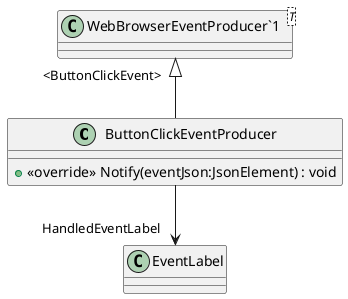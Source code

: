 @startuml
class ButtonClickEventProducer {
    + <<override>> Notify(eventJson:JsonElement) : void
}
class "WebBrowserEventProducer`1"<T> {
}
"WebBrowserEventProducer`1" "<ButtonClickEvent>" <|-- ButtonClickEventProducer
ButtonClickEventProducer --> "HandledEventLabel" EventLabel
@enduml
